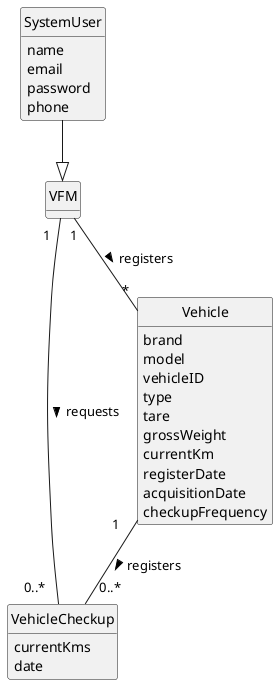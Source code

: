 @startuml
skinparam monochrome true
skinparam packageStyle rectangle
skinparam shadowing false



skinparam classAttributeIconSize 0

hide circle
hide methods


class SystemUser {
    name
    email
    password
    phone

}
class VFM {

}

class VehicleCheckup {
    currentKms
    date

}

class Vehicle {

        brand
        model
        vehicleID
        type
        tare
        grossWeight
        currentKm
        registerDate
        acquisitionDate
        checkupFrequency
}


VFM "1" -- "*" Vehicle : registers >
Vehicle "1   " -- "0..*                        " VehicleCheckup : registers >
VFM "           1 " -- "0..*   " VehicleCheckup : requests >
SystemUser --|> VFM
@enduml